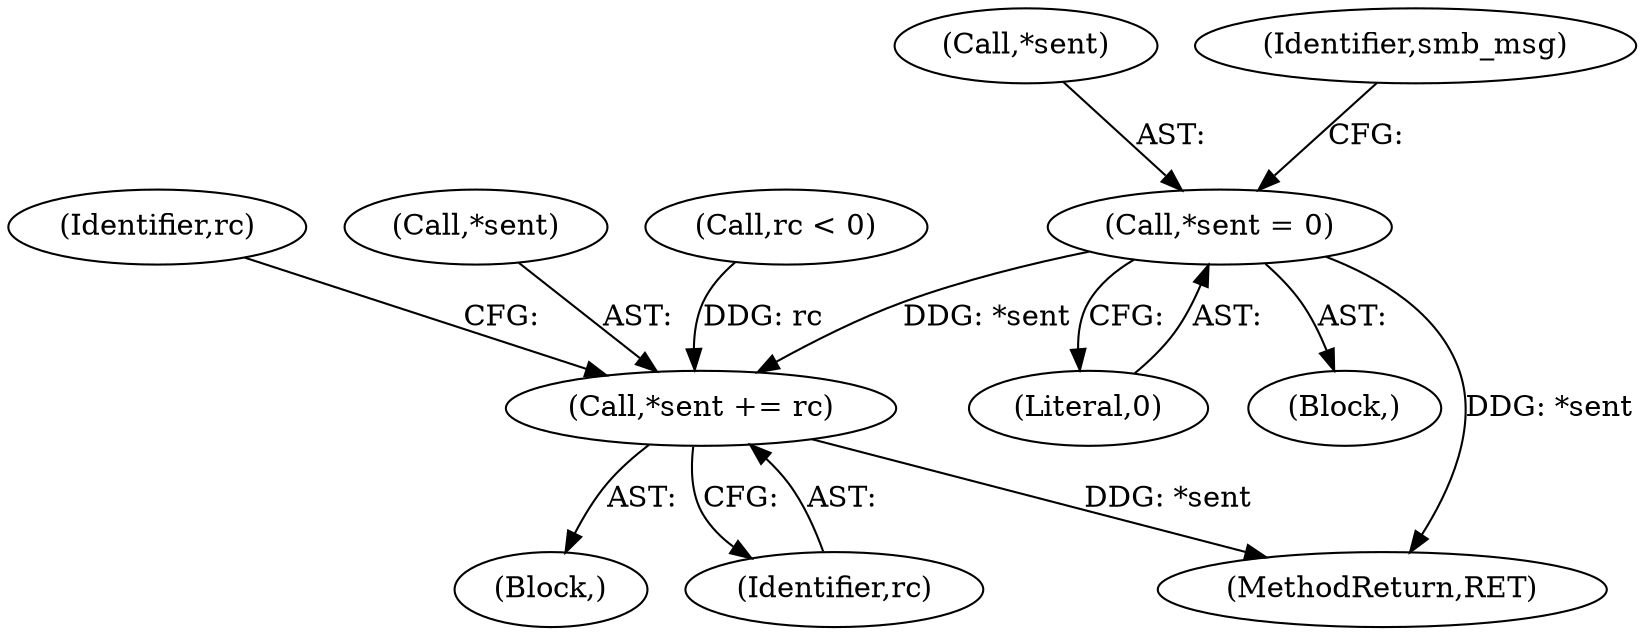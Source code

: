 digraph "0_linux_ea702b80e0bbb2448e201472127288beb82ca2fe@pointer" {
"1000132" [label="(Call,*sent = 0)"];
"1000269" [label="(Call,*sent += rc)"];
"1000132" [label="(Call,*sent = 0)"];
"1000111" [label="(Block,)"];
"1000275" [label="(Identifier,rc)"];
"1000375" [label="(MethodReturn,RET)"];
"1000270" [label="(Call,*sent)"];
"1000265" [label="(Call,rc < 0)"];
"1000133" [label="(Call,*sent)"];
"1000203" [label="(Block,)"];
"1000135" [label="(Literal,0)"];
"1000269" [label="(Call,*sent += rc)"];
"1000272" [label="(Identifier,rc)"];
"1000138" [label="(Identifier,smb_msg)"];
"1000132" -> "1000111"  [label="AST: "];
"1000132" -> "1000135"  [label="CFG: "];
"1000133" -> "1000132"  [label="AST: "];
"1000135" -> "1000132"  [label="AST: "];
"1000138" -> "1000132"  [label="CFG: "];
"1000132" -> "1000375"  [label="DDG: *sent"];
"1000132" -> "1000269"  [label="DDG: *sent"];
"1000269" -> "1000203"  [label="AST: "];
"1000269" -> "1000272"  [label="CFG: "];
"1000270" -> "1000269"  [label="AST: "];
"1000272" -> "1000269"  [label="AST: "];
"1000275" -> "1000269"  [label="CFG: "];
"1000269" -> "1000375"  [label="DDG: *sent"];
"1000265" -> "1000269"  [label="DDG: rc"];
}
